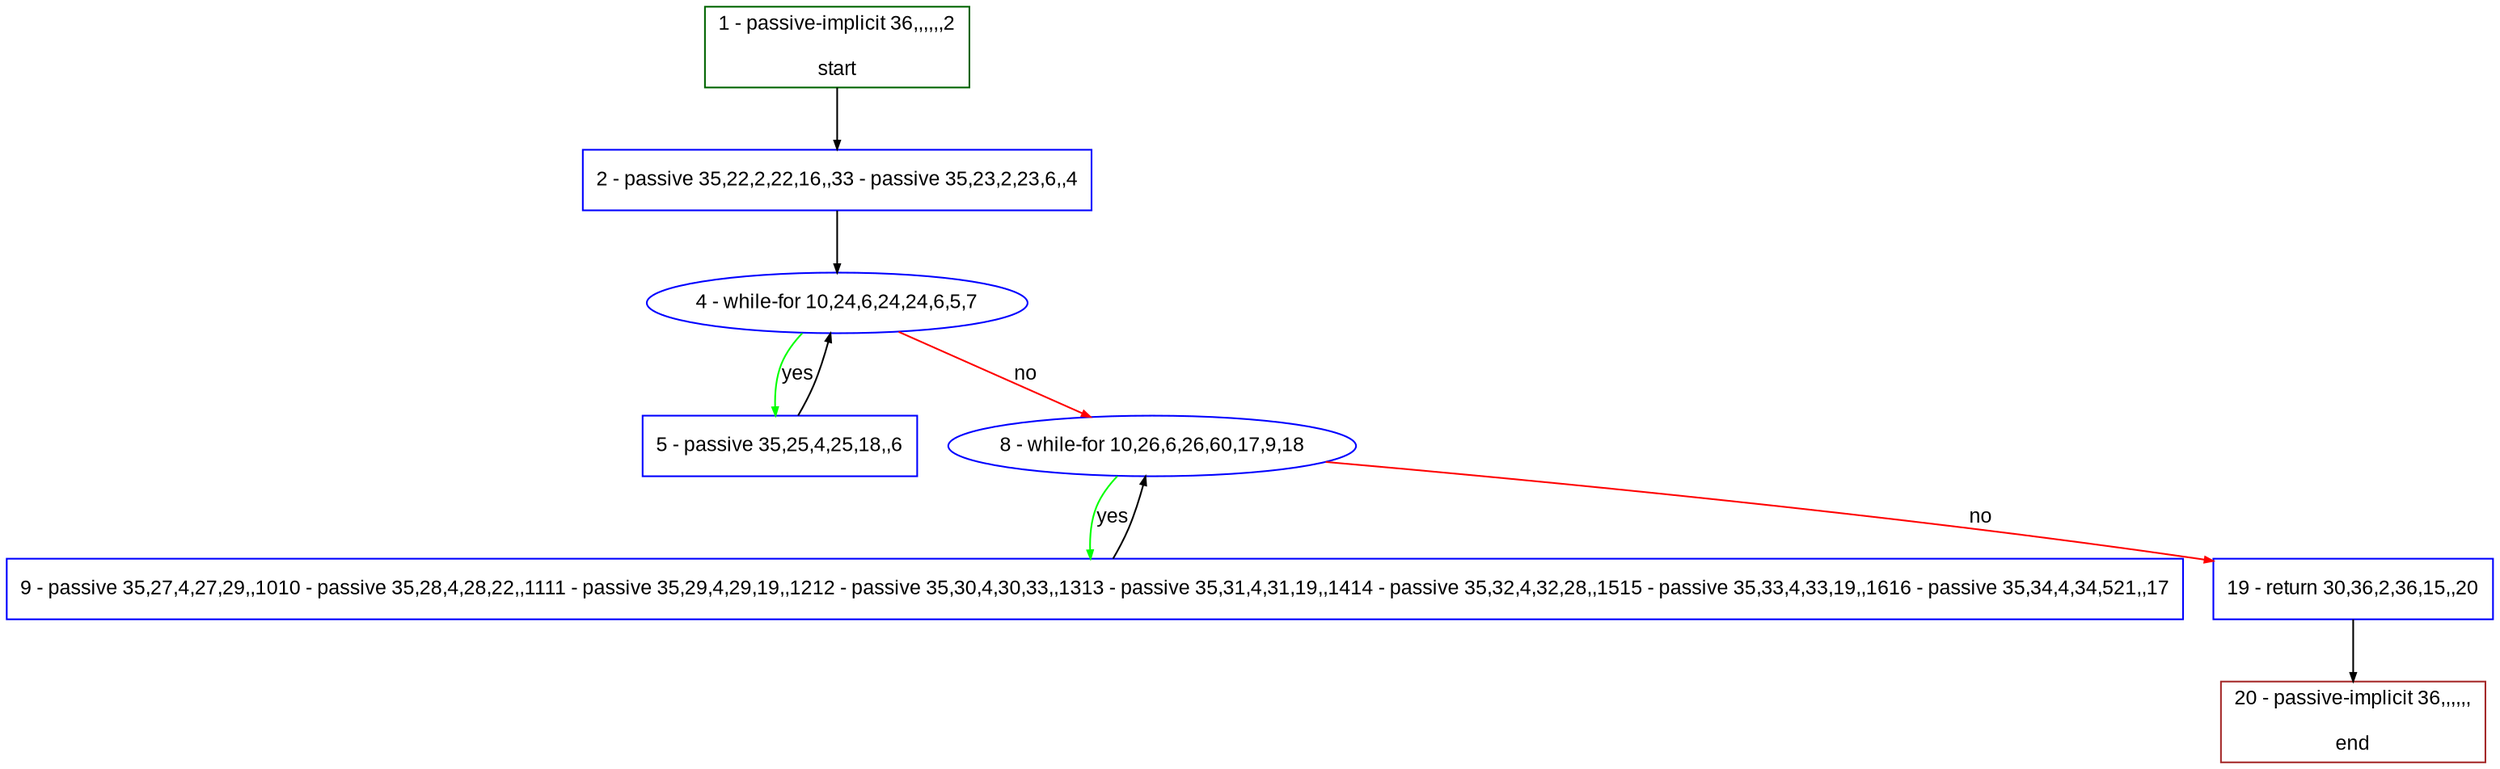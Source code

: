 digraph "" {
  graph [pack="true", label="", fontsize="12", packmode="clust", fontname="Arial", fillcolor="#FFFFCC", bgcolor="white", style="rounded,filled", compound="true"];
  node [node_initialized="no", label="", color="grey", fontsize="12", fillcolor="white", fontname="Arial", style="filled", shape="rectangle", compound="true", fixedsize="false"];
  edge [fontcolor="black", arrowhead="normal", arrowtail="none", arrowsize="0.5", ltail="", label="", color="black", fontsize="12", lhead="", fontname="Arial", dir="forward", compound="true"];
  __N1 [label="2 - passive 35,22,2,22,16,,33 - passive 35,23,2,23,6,,4", color="#0000ff", fillcolor="#ffffff", style="filled", shape="box"];
  __N2 [label="1 - passive-implicit 36,,,,,,2\n\nstart", color="#006400", fillcolor="#ffffff", style="filled", shape="box"];
  __N3 [label="4 - while-for 10,24,6,24,24,6,5,7", color="#0000ff", fillcolor="#ffffff", style="filled", shape="oval"];
  __N4 [label="5 - passive 35,25,4,25,18,,6", color="#0000ff", fillcolor="#ffffff", style="filled", shape="box"];
  __N5 [label="8 - while-for 10,26,6,26,60,17,9,18", color="#0000ff", fillcolor="#ffffff", style="filled", shape="oval"];
  __N6 [label="9 - passive 35,27,4,27,29,,1010 - passive 35,28,4,28,22,,1111 - passive 35,29,4,29,19,,1212 - passive 35,30,4,30,33,,1313 - passive 35,31,4,31,19,,1414 - passive 35,32,4,32,28,,1515 - passive 35,33,4,33,19,,1616 - passive 35,34,4,34,521,,17", color="#0000ff", fillcolor="#ffffff", style="filled", shape="box"];
  __N7 [label="19 - return 30,36,2,36,15,,20", color="#0000ff", fillcolor="#ffffff", style="filled", shape="box"];
  __N8 [label="20 - passive-implicit 36,,,,,,\n\nend", color="#a52a2a", fillcolor="#ffffff", style="filled", shape="box"];
  __N2 -> __N1 [arrowhead="normal", arrowtail="none", color="#000000", label="", dir="forward"];
  __N1 -> __N3 [arrowhead="normal", arrowtail="none", color="#000000", label="", dir="forward"];
  __N3 -> __N4 [arrowhead="normal", arrowtail="none", color="#00ff00", label="yes", dir="forward"];
  __N4 -> __N3 [arrowhead="normal", arrowtail="none", color="#000000", label="", dir="forward"];
  __N3 -> __N5 [arrowhead="normal", arrowtail="none", color="#ff0000", label="no", dir="forward"];
  __N5 -> __N6 [arrowhead="normal", arrowtail="none", color="#00ff00", label="yes", dir="forward"];
  __N6 -> __N5 [arrowhead="normal", arrowtail="none", color="#000000", label="", dir="forward"];
  __N5 -> __N7 [arrowhead="normal", arrowtail="none", color="#ff0000", label="no", dir="forward"];
  __N7 -> __N8 [arrowhead="normal", arrowtail="none", color="#000000", label="", dir="forward"];
}
